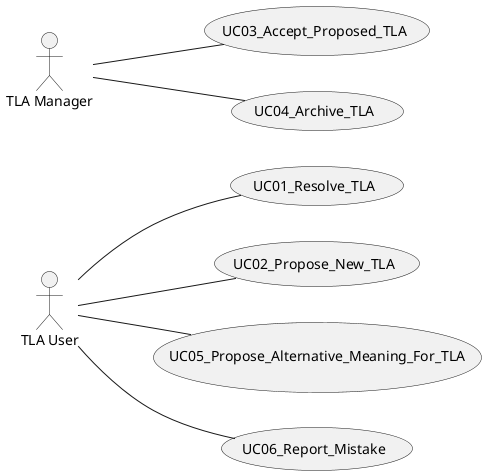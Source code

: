 @startuml

skinparam componentStyle uml2

"UC01_Resolve_TLA" as (UC01_Resolve_TLA)
"UC02_Propose_New_TLA" as (UC02_Propose_New_TLA)
"UC03_Accept_Proposed_TLA" as (UC03_Accept_Proposed_TLA)
"UC04_Archive_TLA" as (UC04_Archive_TLA)
"UC05_Propose_Alternative_Meaning_For_TLA" as (UC05_Propose_Alternative_Meaning_For_TLA)
"UC06_Report_Mistake" as (UC06_Report_Mistake)

"TLA User" as Actor_0
"TLA Manager" as Actor_1

left to right direction
Actor_0 -- UC01_Resolve_TLA
Actor_0 -- UC02_Propose_New_TLA
Actor_0 -- UC05_Propose_Alternative_Meaning_For_TLA
Actor_0 -- UC06_Report_Mistake
Actor_1 -- UC03_Accept_Proposed_TLA
Actor_1 -- UC04_Archive_TLA



@enduml
